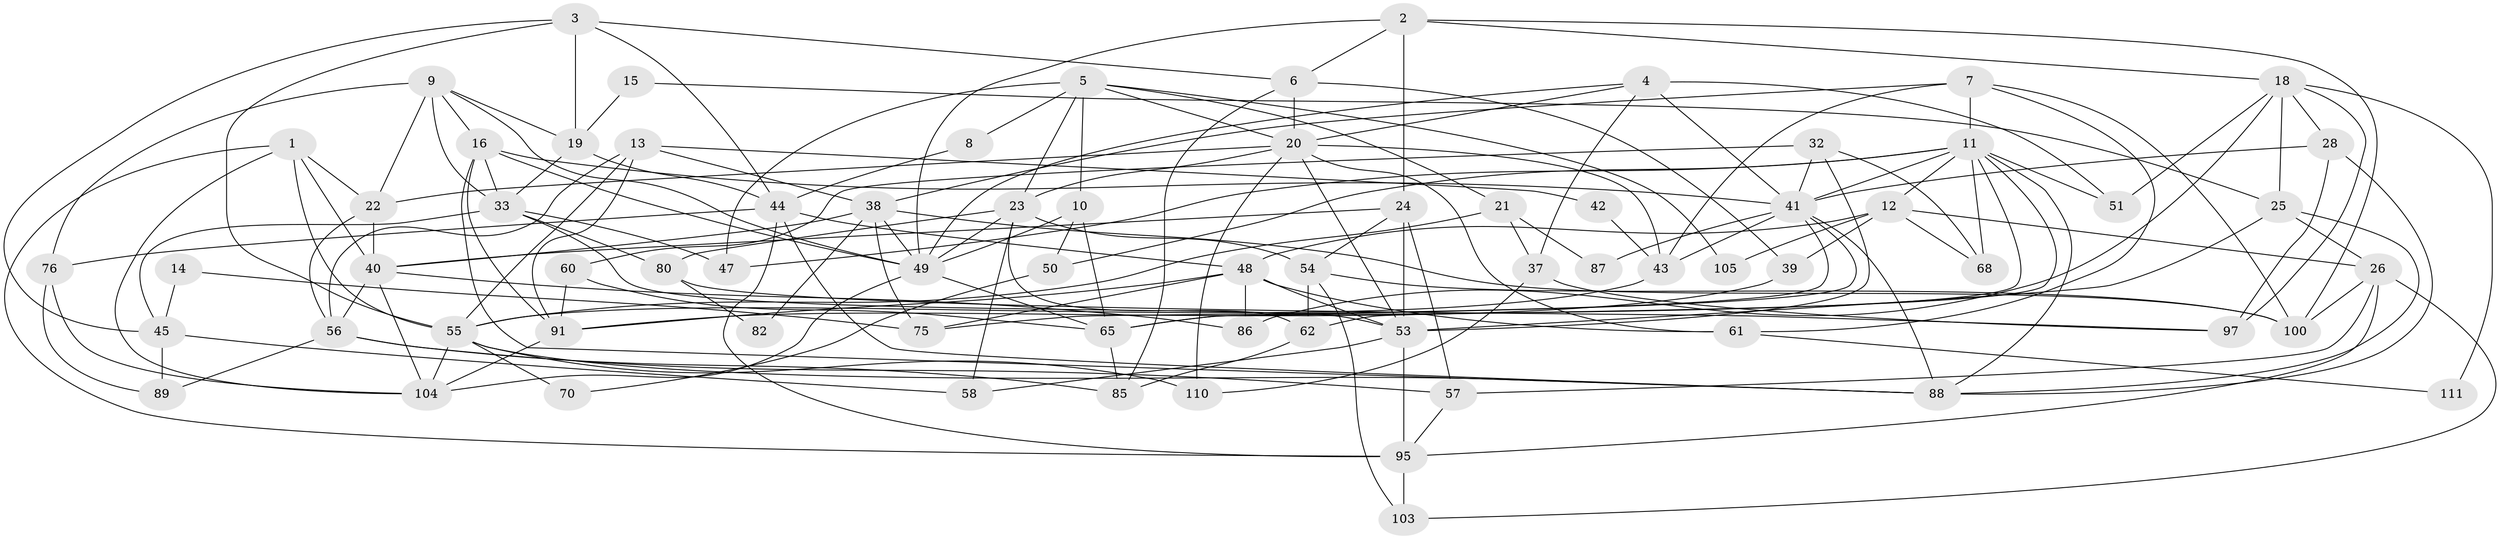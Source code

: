 // original degree distribution, {3: 0.2767857142857143, 2: 0.14285714285714285, 5: 0.19642857142857142, 4: 0.25, 6: 0.07142857142857142, 7: 0.044642857142857144, 10: 0.008928571428571428, 8: 0.008928571428571428}
// Generated by graph-tools (version 1.1) at 2025/42/03/06/25 10:42:00]
// undirected, 72 vertices, 175 edges
graph export_dot {
graph [start="1"]
  node [color=gray90,style=filled];
  1 [super="+66"];
  2 [super="+96"];
  3 [super="+29"];
  4 [super="+67"];
  5 [super="+30"];
  6 [super="+17"];
  7 [super="+102"];
  8;
  9 [super="+90"];
  10 [super="+72"];
  11 [super="+52"];
  12 [super="+63"];
  13 [super="+98"];
  14;
  15;
  16 [super="+27"];
  18 [super="+94"];
  19;
  20 [super="+31"];
  21 [super="+34"];
  22 [super="+46"];
  23 [super="+64"];
  24;
  25 [super="+35"];
  26 [super="+108"];
  28 [super="+36"];
  32 [super="+71"];
  33 [super="+74"];
  37;
  38 [super="+84"];
  39;
  40 [super="+92"];
  41 [super="+93"];
  42;
  43 [super="+77"];
  44 [super="+101"];
  45 [super="+59"];
  47;
  48 [super="+81"];
  49 [super="+112"];
  50;
  51;
  53 [super="+78"];
  54 [super="+73"];
  55 [super="+83"];
  56 [super="+79"];
  57;
  58;
  60;
  61;
  62;
  65 [super="+69"];
  68;
  70;
  75;
  76;
  80;
  82;
  85;
  86;
  87;
  88 [super="+107"];
  89;
  91 [super="+106"];
  95 [super="+99"];
  97;
  100;
  103;
  104 [super="+109"];
  105;
  110;
  111;
  1 -- 95;
  1 -- 22;
  1 -- 55;
  1 -- 104;
  1 -- 40;
  2 -- 24;
  2 -- 49;
  2 -- 18;
  2 -- 100;
  2 -- 6;
  3 -- 19;
  3 -- 45;
  3 -- 55;
  3 -- 6;
  3 -- 44;
  4 -- 37;
  4 -- 49;
  4 -- 51;
  4 -- 20;
  4 -- 41;
  5 -- 8;
  5 -- 105;
  5 -- 10;
  5 -- 47;
  5 -- 20;
  5 -- 21;
  5 -- 23;
  6 -- 85;
  6 -- 20;
  6 -- 39;
  7 -- 61;
  7 -- 11;
  7 -- 43;
  7 -- 100;
  7 -- 38;
  8 -- 44;
  9 -- 76 [weight=2];
  9 -- 33;
  9 -- 22;
  9 -- 16;
  9 -- 19;
  9 -- 49;
  10 -- 49 [weight=2];
  10 -- 65;
  10 -- 50;
  11 -- 51;
  11 -- 62;
  11 -- 68;
  11 -- 65;
  11 -- 50;
  11 -- 41;
  11 -- 47;
  11 -- 88;
  11 -- 12;
  12 -- 68;
  12 -- 26;
  12 -- 48 [weight=2];
  12 -- 105;
  12 -- 39;
  13 -- 55;
  13 -- 42;
  13 -- 56;
  13 -- 91;
  13 -- 38;
  14 -- 75;
  14 -- 45;
  15 -- 19;
  15 -- 25;
  16 -- 41;
  16 -- 49;
  16 -- 33;
  16 -- 91;
  16 -- 88;
  18 -- 86;
  18 -- 51;
  18 -- 28;
  18 -- 97;
  18 -- 111;
  18 -- 25;
  19 -- 33;
  19 -- 44;
  20 -- 23;
  20 -- 110;
  20 -- 22;
  20 -- 61;
  20 -- 43;
  20 -- 53;
  21 -- 37;
  21 -- 87;
  21 -- 55;
  22 -- 56;
  22 -- 40;
  23 -- 62;
  23 -- 58;
  23 -- 80;
  23 -- 49;
  23 -- 54;
  24 -- 54;
  24 -- 57;
  24 -- 53;
  24 -- 40;
  25 -- 53;
  25 -- 26;
  25 -- 88;
  26 -- 57;
  26 -- 103;
  26 -- 100;
  26 -- 95;
  28 -- 41 [weight=2];
  28 -- 97;
  28 -- 88;
  32 -- 53;
  32 -- 60;
  32 -- 41;
  32 -- 68;
  33 -- 53;
  33 -- 47;
  33 -- 80;
  33 -- 45;
  37 -- 110;
  37 -- 97;
  38 -- 75;
  38 -- 100;
  38 -- 40;
  38 -- 49;
  38 -- 82;
  39 -- 91;
  40 -- 56;
  40 -- 86;
  40 -- 104;
  41 -- 88 [weight=2];
  41 -- 43;
  41 -- 65;
  41 -- 87;
  41 -- 75;
  42 -- 43;
  43 -- 55 [weight=2];
  44 -- 76;
  44 -- 48;
  44 -- 95;
  44 -- 88;
  45 -- 58;
  45 -- 89;
  48 -- 61;
  48 -- 75;
  48 -- 86;
  48 -- 91;
  48 -- 53;
  49 -- 65;
  49 -- 104;
  50 -- 70;
  53 -- 95;
  53 -- 58;
  54 -- 100;
  54 -- 62;
  54 -- 103;
  55 -- 104;
  55 -- 70;
  55 -- 88;
  55 -- 110;
  56 -- 89;
  56 -- 85;
  56 -- 57;
  57 -- 95;
  60 -- 65;
  60 -- 91;
  61 -- 111;
  62 -- 85;
  65 -- 85;
  76 -- 89;
  76 -- 104;
  80 -- 82;
  80 -- 97;
  91 -- 104;
  95 -- 103;
}
